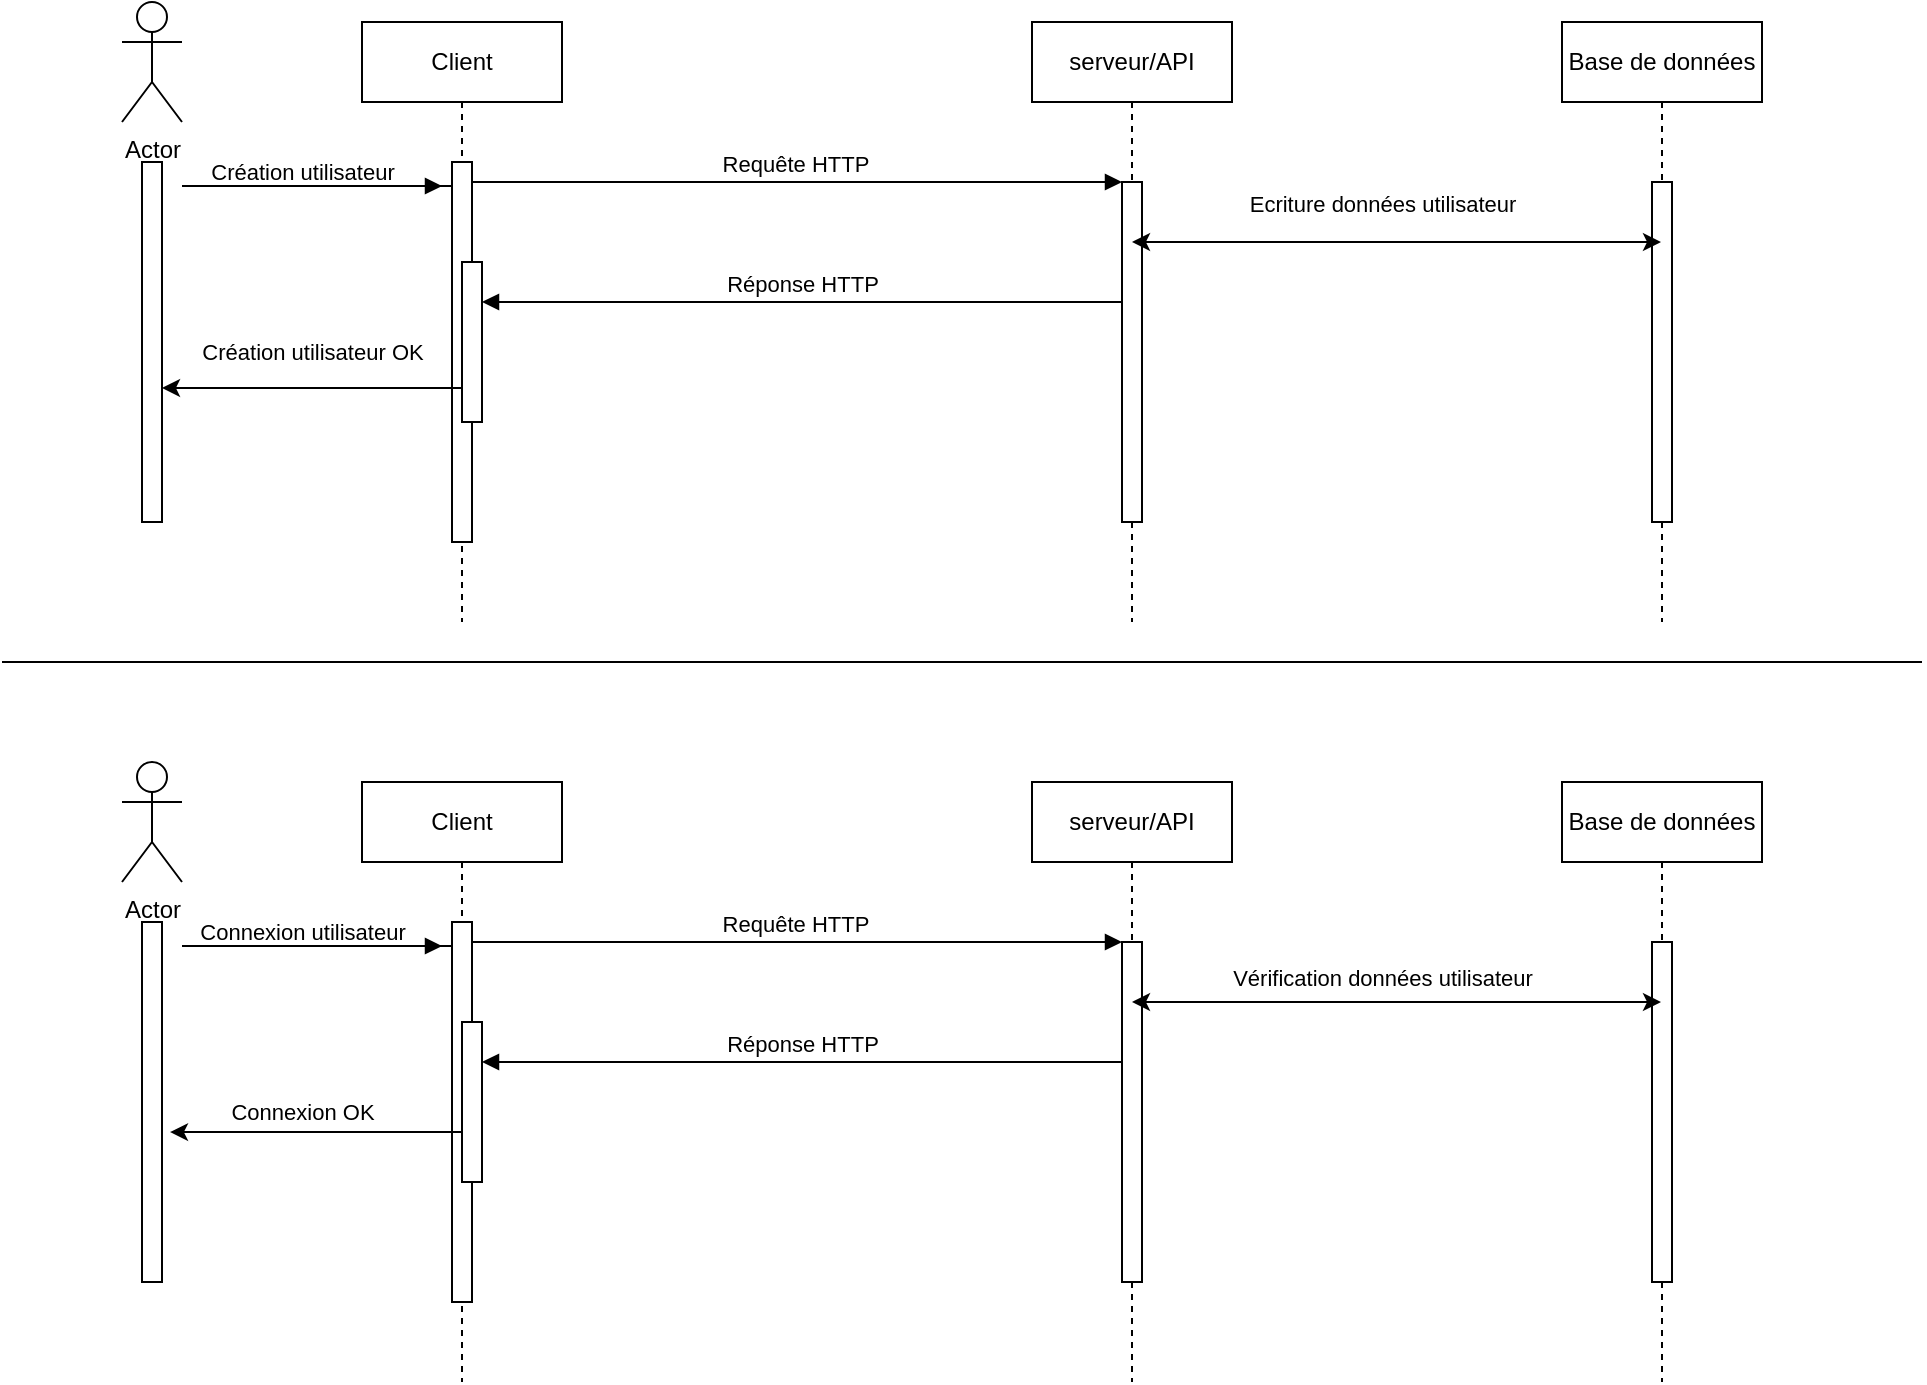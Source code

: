 <mxfile version="21.3.3" type="device">
  <diagram name="Page-1" id="2YBvvXClWsGukQMizWep">
    <mxGraphModel dx="2284" dy="834" grid="1" gridSize="10" guides="1" tooltips="1" connect="1" arrows="1" fold="1" page="1" pageScale="1" pageWidth="850" pageHeight="1100" math="0" shadow="0">
      <root>
        <mxCell id="0" />
        <mxCell id="1" parent="0" />
        <mxCell id="aM9ryv3xv72pqoxQDRHE-1" value="Client" style="shape=umlLifeline;perimeter=lifelinePerimeter;whiteSpace=wrap;html=1;container=0;dropTarget=0;collapsible=0;recursiveResize=0;outlineConnect=0;portConstraint=eastwest;newEdgeStyle={&quot;edgeStyle&quot;:&quot;elbowEdgeStyle&quot;,&quot;elbow&quot;:&quot;vertical&quot;,&quot;curved&quot;:0,&quot;rounded&quot;:0};" parent="1" vertex="1">
          <mxGeometry x="40" y="40" width="100" height="300" as="geometry" />
        </mxCell>
        <mxCell id="aM9ryv3xv72pqoxQDRHE-2" value="" style="html=1;points=[];perimeter=orthogonalPerimeter;outlineConnect=0;targetShapes=umlLifeline;portConstraint=eastwest;newEdgeStyle={&quot;edgeStyle&quot;:&quot;elbowEdgeStyle&quot;,&quot;elbow&quot;:&quot;vertical&quot;,&quot;curved&quot;:0,&quot;rounded&quot;:0};" parent="aM9ryv3xv72pqoxQDRHE-1" vertex="1">
          <mxGeometry x="45" y="70" width="10" height="190" as="geometry" />
        </mxCell>
        <mxCell id="aM9ryv3xv72pqoxQDRHE-4" value="" style="html=1;points=[];perimeter=orthogonalPerimeter;outlineConnect=0;targetShapes=umlLifeline;portConstraint=eastwest;newEdgeStyle={&quot;edgeStyle&quot;:&quot;elbowEdgeStyle&quot;,&quot;elbow&quot;:&quot;vertical&quot;,&quot;curved&quot;:0,&quot;rounded&quot;:0};" parent="aM9ryv3xv72pqoxQDRHE-1" vertex="1">
          <mxGeometry x="50" y="120" width="10" height="80" as="geometry" />
        </mxCell>
        <mxCell id="aM9ryv3xv72pqoxQDRHE-5" value="serveur/API" style="shape=umlLifeline;perimeter=lifelinePerimeter;whiteSpace=wrap;html=1;container=0;dropTarget=0;collapsible=0;recursiveResize=0;outlineConnect=0;portConstraint=eastwest;newEdgeStyle={&quot;edgeStyle&quot;:&quot;elbowEdgeStyle&quot;,&quot;elbow&quot;:&quot;vertical&quot;,&quot;curved&quot;:0,&quot;rounded&quot;:0};" parent="1" vertex="1">
          <mxGeometry x="375" y="40" width="100" height="300" as="geometry" />
        </mxCell>
        <mxCell id="aM9ryv3xv72pqoxQDRHE-6" value="" style="html=1;points=[];perimeter=orthogonalPerimeter;outlineConnect=0;targetShapes=umlLifeline;portConstraint=eastwest;newEdgeStyle={&quot;edgeStyle&quot;:&quot;elbowEdgeStyle&quot;,&quot;elbow&quot;:&quot;vertical&quot;,&quot;curved&quot;:0,&quot;rounded&quot;:0};" parent="aM9ryv3xv72pqoxQDRHE-5" vertex="1">
          <mxGeometry x="45" y="80" width="10" height="170" as="geometry" />
        </mxCell>
        <mxCell id="aM9ryv3xv72pqoxQDRHE-7" value="Requête HTTP&amp;nbsp;" style="html=1;verticalAlign=bottom;endArrow=block;edgeStyle=elbowEdgeStyle;elbow=vertical;curved=0;rounded=0;" parent="1" source="aM9ryv3xv72pqoxQDRHE-2" target="aM9ryv3xv72pqoxQDRHE-6" edge="1">
          <mxGeometry relative="1" as="geometry">
            <mxPoint x="195" y="130" as="sourcePoint" />
            <Array as="points">
              <mxPoint x="180" y="120" />
            </Array>
          </mxGeometry>
        </mxCell>
        <mxCell id="aM9ryv3xv72pqoxQDRHE-9" value="Réponse HTTP" style="html=1;verticalAlign=bottom;endArrow=block;edgeStyle=elbowEdgeStyle;elbow=vertical;curved=0;rounded=0;" parent="1" source="aM9ryv3xv72pqoxQDRHE-6" target="aM9ryv3xv72pqoxQDRHE-4" edge="1">
          <mxGeometry relative="1" as="geometry">
            <mxPoint x="175" y="160" as="sourcePoint" />
            <Array as="points">
              <mxPoint x="190" y="180" />
            </Array>
          </mxGeometry>
        </mxCell>
        <mxCell id="F8OSvD6U9JMB6-py82-F-1" value="Base de données" style="shape=umlLifeline;perimeter=lifelinePerimeter;whiteSpace=wrap;html=1;container=0;dropTarget=0;collapsible=0;recursiveResize=0;outlineConnect=0;portConstraint=eastwest;newEdgeStyle={&quot;edgeStyle&quot;:&quot;elbowEdgeStyle&quot;,&quot;elbow&quot;:&quot;vertical&quot;,&quot;curved&quot;:0,&quot;rounded&quot;:0};" vertex="1" parent="1">
          <mxGeometry x="640" y="40" width="100" height="300" as="geometry" />
        </mxCell>
        <mxCell id="F8OSvD6U9JMB6-py82-F-2" value="" style="html=1;points=[];perimeter=orthogonalPerimeter;outlineConnect=0;targetShapes=umlLifeline;portConstraint=eastwest;newEdgeStyle={&quot;edgeStyle&quot;:&quot;elbowEdgeStyle&quot;,&quot;elbow&quot;:&quot;vertical&quot;,&quot;curved&quot;:0,&quot;rounded&quot;:0};" vertex="1" parent="F8OSvD6U9JMB6-py82-F-1">
          <mxGeometry x="45" y="80" width="10" height="170" as="geometry" />
        </mxCell>
        <mxCell id="F8OSvD6U9JMB6-py82-F-7" value="" style="html=1;verticalAlign=bottom;endArrow=block;edgeStyle=elbowEdgeStyle;elbow=vertical;curved=0;rounded=0;" edge="1" parent="1">
          <mxGeometry relative="1" as="geometry">
            <mxPoint x="85" y="122" as="sourcePoint" />
            <Array as="points">
              <mxPoint x="-50" y="122" />
              <mxPoint x="-60" y="82" />
              <mxPoint x="180" y="102" />
            </Array>
            <mxPoint x="80" y="122" as="targetPoint" />
          </mxGeometry>
        </mxCell>
        <mxCell id="F8OSvD6U9JMB6-py82-F-9" value="&lt;font style=&quot;font-size: 11px;&quot;&gt;Création utilisateur&lt;/font&gt;" style="text;html=1;align=center;verticalAlign=middle;resizable=0;points=[];autosize=1;strokeColor=none;fillColor=none;" vertex="1" parent="1">
          <mxGeometry x="-50" y="100" width="120" height="30" as="geometry" />
        </mxCell>
        <mxCell id="F8OSvD6U9JMB6-py82-F-10" value="Actor" style="shape=umlActor;verticalLabelPosition=bottom;verticalAlign=top;html=1;outlineConnect=0;" vertex="1" parent="1">
          <mxGeometry x="-80" y="30" width="30" height="60" as="geometry" />
        </mxCell>
        <mxCell id="F8OSvD6U9JMB6-py82-F-13" value="" style="rounded=0;whiteSpace=wrap;html=1;" vertex="1" parent="1">
          <mxGeometry x="-70" y="110" width="10" height="180" as="geometry" />
        </mxCell>
        <mxCell id="F8OSvD6U9JMB6-py82-F-15" value="&lt;font style=&quot;font-size: 11px;&quot;&gt;Ecriture données utilisateur&lt;/font&gt;" style="text;html=1;align=center;verticalAlign=middle;resizable=0;points=[];autosize=1;strokeColor=none;fillColor=none;" vertex="1" parent="1">
          <mxGeometry x="470" y="116" width="160" height="30" as="geometry" />
        </mxCell>
        <mxCell id="F8OSvD6U9JMB6-py82-F-18" value="" style="endArrow=classic;startArrow=classic;html=1;rounded=0;" edge="1" parent="1" source="aM9ryv3xv72pqoxQDRHE-5" target="F8OSvD6U9JMB6-py82-F-1">
          <mxGeometry width="50" height="50" relative="1" as="geometry">
            <mxPoint x="540" y="220" as="sourcePoint" />
            <mxPoint x="590" y="170" as="targetPoint" />
            <Array as="points">
              <mxPoint x="520" y="150" />
            </Array>
          </mxGeometry>
        </mxCell>
        <mxCell id="F8OSvD6U9JMB6-py82-F-19" value="Client" style="shape=umlLifeline;perimeter=lifelinePerimeter;whiteSpace=wrap;html=1;container=0;dropTarget=0;collapsible=0;recursiveResize=0;outlineConnect=0;portConstraint=eastwest;newEdgeStyle={&quot;edgeStyle&quot;:&quot;elbowEdgeStyle&quot;,&quot;elbow&quot;:&quot;vertical&quot;,&quot;curved&quot;:0,&quot;rounded&quot;:0};" vertex="1" parent="1">
          <mxGeometry x="40" y="420" width="100" height="300" as="geometry" />
        </mxCell>
        <mxCell id="F8OSvD6U9JMB6-py82-F-20" value="" style="html=1;points=[];perimeter=orthogonalPerimeter;outlineConnect=0;targetShapes=umlLifeline;portConstraint=eastwest;newEdgeStyle={&quot;edgeStyle&quot;:&quot;elbowEdgeStyle&quot;,&quot;elbow&quot;:&quot;vertical&quot;,&quot;curved&quot;:0,&quot;rounded&quot;:0};" vertex="1" parent="F8OSvD6U9JMB6-py82-F-19">
          <mxGeometry x="45" y="70" width="10" height="190" as="geometry" />
        </mxCell>
        <mxCell id="F8OSvD6U9JMB6-py82-F-21" value="" style="html=1;points=[];perimeter=orthogonalPerimeter;outlineConnect=0;targetShapes=umlLifeline;portConstraint=eastwest;newEdgeStyle={&quot;edgeStyle&quot;:&quot;elbowEdgeStyle&quot;,&quot;elbow&quot;:&quot;vertical&quot;,&quot;curved&quot;:0,&quot;rounded&quot;:0};" vertex="1" parent="F8OSvD6U9JMB6-py82-F-19">
          <mxGeometry x="50" y="120" width="10" height="80" as="geometry" />
        </mxCell>
        <mxCell id="F8OSvD6U9JMB6-py82-F-22" value="serveur/API" style="shape=umlLifeline;perimeter=lifelinePerimeter;whiteSpace=wrap;html=1;container=0;dropTarget=0;collapsible=0;recursiveResize=0;outlineConnect=0;portConstraint=eastwest;newEdgeStyle={&quot;edgeStyle&quot;:&quot;elbowEdgeStyle&quot;,&quot;elbow&quot;:&quot;vertical&quot;,&quot;curved&quot;:0,&quot;rounded&quot;:0};" vertex="1" parent="1">
          <mxGeometry x="375" y="420" width="100" height="300" as="geometry" />
        </mxCell>
        <mxCell id="F8OSvD6U9JMB6-py82-F-23" value="" style="html=1;points=[];perimeter=orthogonalPerimeter;outlineConnect=0;targetShapes=umlLifeline;portConstraint=eastwest;newEdgeStyle={&quot;edgeStyle&quot;:&quot;elbowEdgeStyle&quot;,&quot;elbow&quot;:&quot;vertical&quot;,&quot;curved&quot;:0,&quot;rounded&quot;:0};" vertex="1" parent="F8OSvD6U9JMB6-py82-F-22">
          <mxGeometry x="45" y="80" width="10" height="170" as="geometry" />
        </mxCell>
        <mxCell id="F8OSvD6U9JMB6-py82-F-24" value="Requête HTTP&amp;nbsp;" style="html=1;verticalAlign=bottom;endArrow=block;edgeStyle=elbowEdgeStyle;elbow=vertical;curved=0;rounded=0;" edge="1" parent="1" source="F8OSvD6U9JMB6-py82-F-20" target="F8OSvD6U9JMB6-py82-F-23">
          <mxGeometry relative="1" as="geometry">
            <mxPoint x="195" y="510" as="sourcePoint" />
            <Array as="points">
              <mxPoint x="180" y="500" />
            </Array>
          </mxGeometry>
        </mxCell>
        <mxCell id="F8OSvD6U9JMB6-py82-F-25" value="Réponse HTTP" style="html=1;verticalAlign=bottom;endArrow=block;edgeStyle=elbowEdgeStyle;elbow=vertical;curved=0;rounded=0;" edge="1" parent="1" source="F8OSvD6U9JMB6-py82-F-23" target="F8OSvD6U9JMB6-py82-F-21">
          <mxGeometry relative="1" as="geometry">
            <mxPoint x="175" y="540" as="sourcePoint" />
            <Array as="points">
              <mxPoint x="190" y="560" />
            </Array>
          </mxGeometry>
        </mxCell>
        <mxCell id="F8OSvD6U9JMB6-py82-F-26" value="Base de données" style="shape=umlLifeline;perimeter=lifelinePerimeter;whiteSpace=wrap;html=1;container=0;dropTarget=0;collapsible=0;recursiveResize=0;outlineConnect=0;portConstraint=eastwest;newEdgeStyle={&quot;edgeStyle&quot;:&quot;elbowEdgeStyle&quot;,&quot;elbow&quot;:&quot;vertical&quot;,&quot;curved&quot;:0,&quot;rounded&quot;:0};" vertex="1" parent="1">
          <mxGeometry x="640" y="420" width="100" height="300" as="geometry" />
        </mxCell>
        <mxCell id="F8OSvD6U9JMB6-py82-F-27" value="" style="html=1;points=[];perimeter=orthogonalPerimeter;outlineConnect=0;targetShapes=umlLifeline;portConstraint=eastwest;newEdgeStyle={&quot;edgeStyle&quot;:&quot;elbowEdgeStyle&quot;,&quot;elbow&quot;:&quot;vertical&quot;,&quot;curved&quot;:0,&quot;rounded&quot;:0};" vertex="1" parent="F8OSvD6U9JMB6-py82-F-26">
          <mxGeometry x="45" y="80" width="10" height="170" as="geometry" />
        </mxCell>
        <mxCell id="F8OSvD6U9JMB6-py82-F-28" value="" style="html=1;verticalAlign=bottom;endArrow=block;edgeStyle=elbowEdgeStyle;elbow=vertical;curved=0;rounded=0;" edge="1" parent="1">
          <mxGeometry relative="1" as="geometry">
            <mxPoint x="85" y="502" as="sourcePoint" />
            <Array as="points">
              <mxPoint x="-50" y="502" />
              <mxPoint x="-60" y="462" />
              <mxPoint x="180" y="482" />
            </Array>
            <mxPoint x="80" y="502" as="targetPoint" />
          </mxGeometry>
        </mxCell>
        <mxCell id="F8OSvD6U9JMB6-py82-F-29" value="&lt;font style=&quot;font-size: 11px;&quot;&gt;Connexion utilisateur&lt;/font&gt;" style="text;html=1;align=center;verticalAlign=middle;resizable=0;points=[];autosize=1;strokeColor=none;fillColor=none;" vertex="1" parent="1">
          <mxGeometry x="-55" y="480" width="130" height="30" as="geometry" />
        </mxCell>
        <mxCell id="F8OSvD6U9JMB6-py82-F-30" value="Actor" style="shape=umlActor;verticalLabelPosition=bottom;verticalAlign=top;html=1;outlineConnect=0;" vertex="1" parent="1">
          <mxGeometry x="-80" y="410" width="30" height="60" as="geometry" />
        </mxCell>
        <mxCell id="F8OSvD6U9JMB6-py82-F-31" value="" style="rounded=0;whiteSpace=wrap;html=1;" vertex="1" parent="1">
          <mxGeometry x="-70" y="490" width="10" height="180" as="geometry" />
        </mxCell>
        <mxCell id="F8OSvD6U9JMB6-py82-F-32" value="&lt;font style=&quot;font-size: 11px;&quot;&gt;Vérification données utilisateur&lt;/font&gt;" style="text;html=1;align=center;verticalAlign=middle;resizable=0;points=[];autosize=1;strokeColor=none;fillColor=none;" vertex="1" parent="1">
          <mxGeometry x="465" y="503" width="170" height="30" as="geometry" />
        </mxCell>
        <mxCell id="F8OSvD6U9JMB6-py82-F-33" value="" style="endArrow=classic;startArrow=classic;html=1;rounded=0;" edge="1" parent="1" source="F8OSvD6U9JMB6-py82-F-22" target="F8OSvD6U9JMB6-py82-F-26">
          <mxGeometry width="50" height="50" relative="1" as="geometry">
            <mxPoint x="540" y="600" as="sourcePoint" />
            <mxPoint x="590" y="550" as="targetPoint" />
            <Array as="points">
              <mxPoint x="520" y="530" />
            </Array>
          </mxGeometry>
        </mxCell>
        <mxCell id="F8OSvD6U9JMB6-py82-F-35" value="" style="endArrow=classic;html=1;rounded=0;entryX=1.4;entryY=0.317;entryDx=0;entryDy=0;entryPerimeter=0;" edge="1" parent="1">
          <mxGeometry width="50" height="50" relative="1" as="geometry">
            <mxPoint x="89.5" y="595.06" as="sourcePoint" />
            <mxPoint x="-56" y="595.06" as="targetPoint" />
          </mxGeometry>
        </mxCell>
        <mxCell id="F8OSvD6U9JMB6-py82-F-36" value="&lt;font style=&quot;font-size: 11px;&quot;&gt;Connexion OK&lt;/font&gt;" style="text;html=1;align=center;verticalAlign=middle;resizable=0;points=[];autosize=1;strokeColor=none;fillColor=none;" vertex="1" parent="1">
          <mxGeometry x="-40" y="570" width="100" height="30" as="geometry" />
        </mxCell>
        <mxCell id="F8OSvD6U9JMB6-py82-F-37" value="" style="endArrow=classic;html=1;rounded=0;entryX=1;entryY=0.5;entryDx=0;entryDy=0;" edge="1" parent="1">
          <mxGeometry width="50" height="50" relative="1" as="geometry">
            <mxPoint x="89.5" y="223" as="sourcePoint" />
            <mxPoint x="-60" y="223" as="targetPoint" />
          </mxGeometry>
        </mxCell>
        <mxCell id="F8OSvD6U9JMB6-py82-F-38" value="&lt;font style=&quot;font-size: 11px;&quot;&gt;Création utilisateur OK&lt;/font&gt;" style="text;html=1;align=center;verticalAlign=middle;resizable=0;points=[];autosize=1;strokeColor=none;fillColor=none;" vertex="1" parent="1">
          <mxGeometry x="-50" y="190" width="130" height="30" as="geometry" />
        </mxCell>
        <mxCell id="F8OSvD6U9JMB6-py82-F-39" value="" style="endArrow=none;html=1;rounded=0;" edge="1" parent="1">
          <mxGeometry width="50" height="50" relative="1" as="geometry">
            <mxPoint x="-140" y="360" as="sourcePoint" />
            <mxPoint x="820" y="360" as="targetPoint" />
          </mxGeometry>
        </mxCell>
      </root>
    </mxGraphModel>
  </diagram>
</mxfile>
